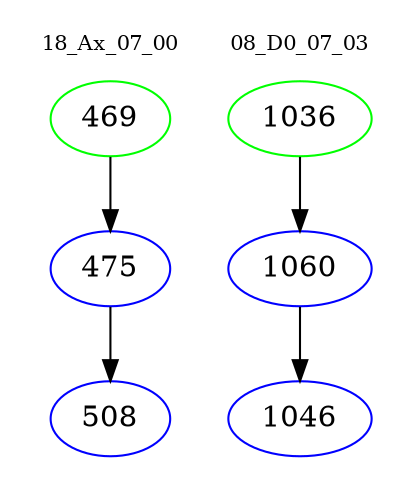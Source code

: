digraph{
subgraph cluster_0 {
color = white
label = "18_Ax_07_00";
fontsize=10;
T0_469 [label="469", color="green"]
T0_469 -> T0_475 [color="black"]
T0_475 [label="475", color="blue"]
T0_475 -> T0_508 [color="black"]
T0_508 [label="508", color="blue"]
}
subgraph cluster_1 {
color = white
label = "08_D0_07_03";
fontsize=10;
T1_1036 [label="1036", color="green"]
T1_1036 -> T1_1060 [color="black"]
T1_1060 [label="1060", color="blue"]
T1_1060 -> T1_1046 [color="black"]
T1_1046 [label="1046", color="blue"]
}
}

